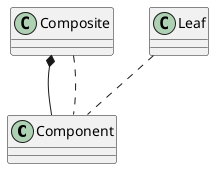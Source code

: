 @startuml
'https://plantuml.com/sequence-diagram

class Component
class Composite
class Leaf

Composite *-- Component
Composite .. Component
Leaf ..Component



@enduml